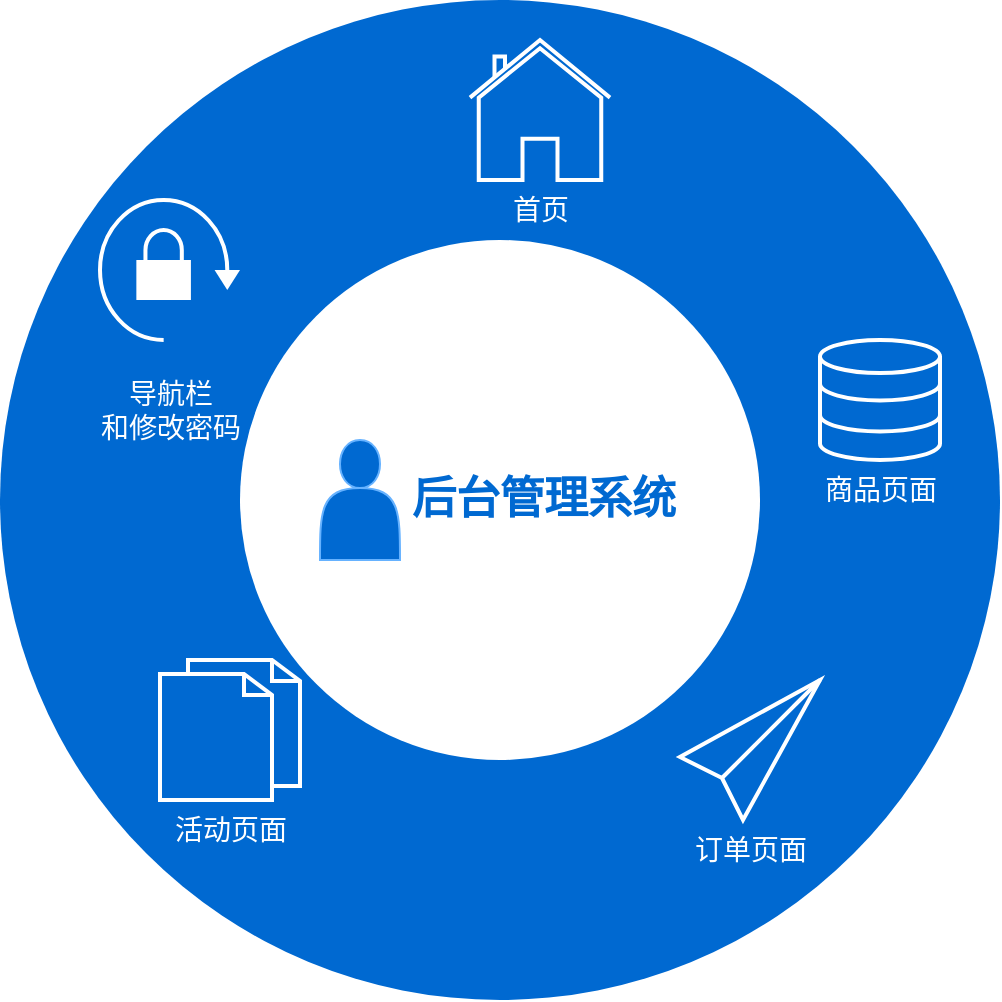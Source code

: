 <mxfile version="16.5.1" type="device"><diagram name="Page-1" id="3e8102d1-ef87-2e61-34e1-82d9a586fe2e"><mxGraphModel dx="782" dy="625" grid="1" gridSize="10" guides="1" tooltips="1" connect="1" arrows="1" fold="1" page="1" pageScale="1" pageWidth="1100" pageHeight="850" background="none" math="0" shadow="0"><root><mxCell id="0"/><mxCell id="1" parent="0"/><mxCell id="70666756c84bb93c-1" value="" style="ellipse;whiteSpace=wrap;html=1;rounded=0;shadow=0;comic=0;strokeWidth=1;fontFamily=Verdana;fontSize=14;strokeColor=none;fillColor=#0069D1;labelBackgroundColor=none;fontColor=#FFFFFF;" parent="1" vertex="1"><mxGeometry x="280" y="110" width="500" height="500" as="geometry"/></mxCell><mxCell id="70666756c84bb93c-2" value="&amp;nbsp; &amp;nbsp; &amp;nbsp; &amp;nbsp; 后台管理系统" style="ellipse;whiteSpace=wrap;html=1;rounded=0;shadow=0;comic=0;strokeWidth=1;fontFamily=Verdana;fontSize=22;strokeColor=none;fillColor=default;fontColor=#0069D1;fontStyle=1;gradientColor=none;" parent="1" vertex="1"><mxGeometry x="400" y="230" width="260" height="260" as="geometry"/></mxCell><mxCell id="QYYiByCB4OEu45pN2QEj-1" value="" style="shape=actor;whiteSpace=wrap;html=1;strokeColor=#66B2FF;fillColor=#0069D1;" vertex="1" parent="1"><mxGeometry x="440" y="330" width="40" height="60" as="geometry"/></mxCell><mxCell id="QYYiByCB4OEu45pN2QEj-3" value="导航栏&lt;br style=&quot;font-size: 14px;&quot;&gt;和修改密码" style="html=1;verticalLabelPosition=bottom;strokeWidth=2;strokeColor=#FFFFFF;fillColor=strokeColor;shadow=0;dashed=0;shape=mxgraph.ios7.icons.orientation_lock;pointerEvents=1;fontColor=#FFFFFF;fontSize=14;" vertex="1" parent="1"><mxGeometry x="330" y="210" width="70" height="70" as="geometry"/></mxCell><mxCell id="QYYiByCB4OEu45pN2QEj-4" value="首页" style="html=1;verticalLabelPosition=bottom;align=center;labelBackgroundColor=none;verticalAlign=top;strokeWidth=2;strokeColor=#FFFFFF;shadow=0;dashed=0;shape=mxgraph.ios7.icons.home;fillColor=#0069D1;gradientColor=none;fontColor=#FFFFFF;fontSize=14;" vertex="1" parent="1"><mxGeometry x="515" y="130" width="70" height="70" as="geometry"/></mxCell><mxCell id="QYYiByCB4OEu45pN2QEj-6" value="商品页面" style="html=1;verticalLabelPosition=bottom;align=center;labelBackgroundColor=none;verticalAlign=top;strokeWidth=2;strokeColor=#FFFFFF;shadow=0;dashed=0;shape=mxgraph.ios7.icons.data;fontSize=14;fontColor=#FFFFFF;fillColor=#0069D1;gradientColor=none;" vertex="1" parent="1"><mxGeometry x="690" y="280" width="60" height="60" as="geometry"/></mxCell><mxCell id="QYYiByCB4OEu45pN2QEj-7" value="订单页面" style="html=1;verticalLabelPosition=bottom;align=center;labelBackgroundColor=none;verticalAlign=top;strokeWidth=2;strokeColor=#FFFFFF;shadow=0;dashed=0;shape=mxgraph.ios7.icons.pointer;fontSize=14;fontColor=#FFFFFF;fillColor=#0069D1;gradientColor=none;" vertex="1" parent="1"><mxGeometry x="620" y="450" width="70" height="70" as="geometry"/></mxCell><mxCell id="QYYiByCB4OEu45pN2QEj-8" value="活动页面" style="html=1;verticalLabelPosition=bottom;align=center;labelBackgroundColor=none;verticalAlign=top;strokeWidth=2;strokeColor=#FFFFFF;shadow=0;dashed=0;shape=mxgraph.ios7.icons.documents;fontSize=14;fontColor=#FFFFFF;fillColor=#0069D1;gradientColor=none;" vertex="1" parent="1"><mxGeometry x="360" y="440" width="70" height="70" as="geometry"/></mxCell></root></mxGraphModel></diagram></mxfile>